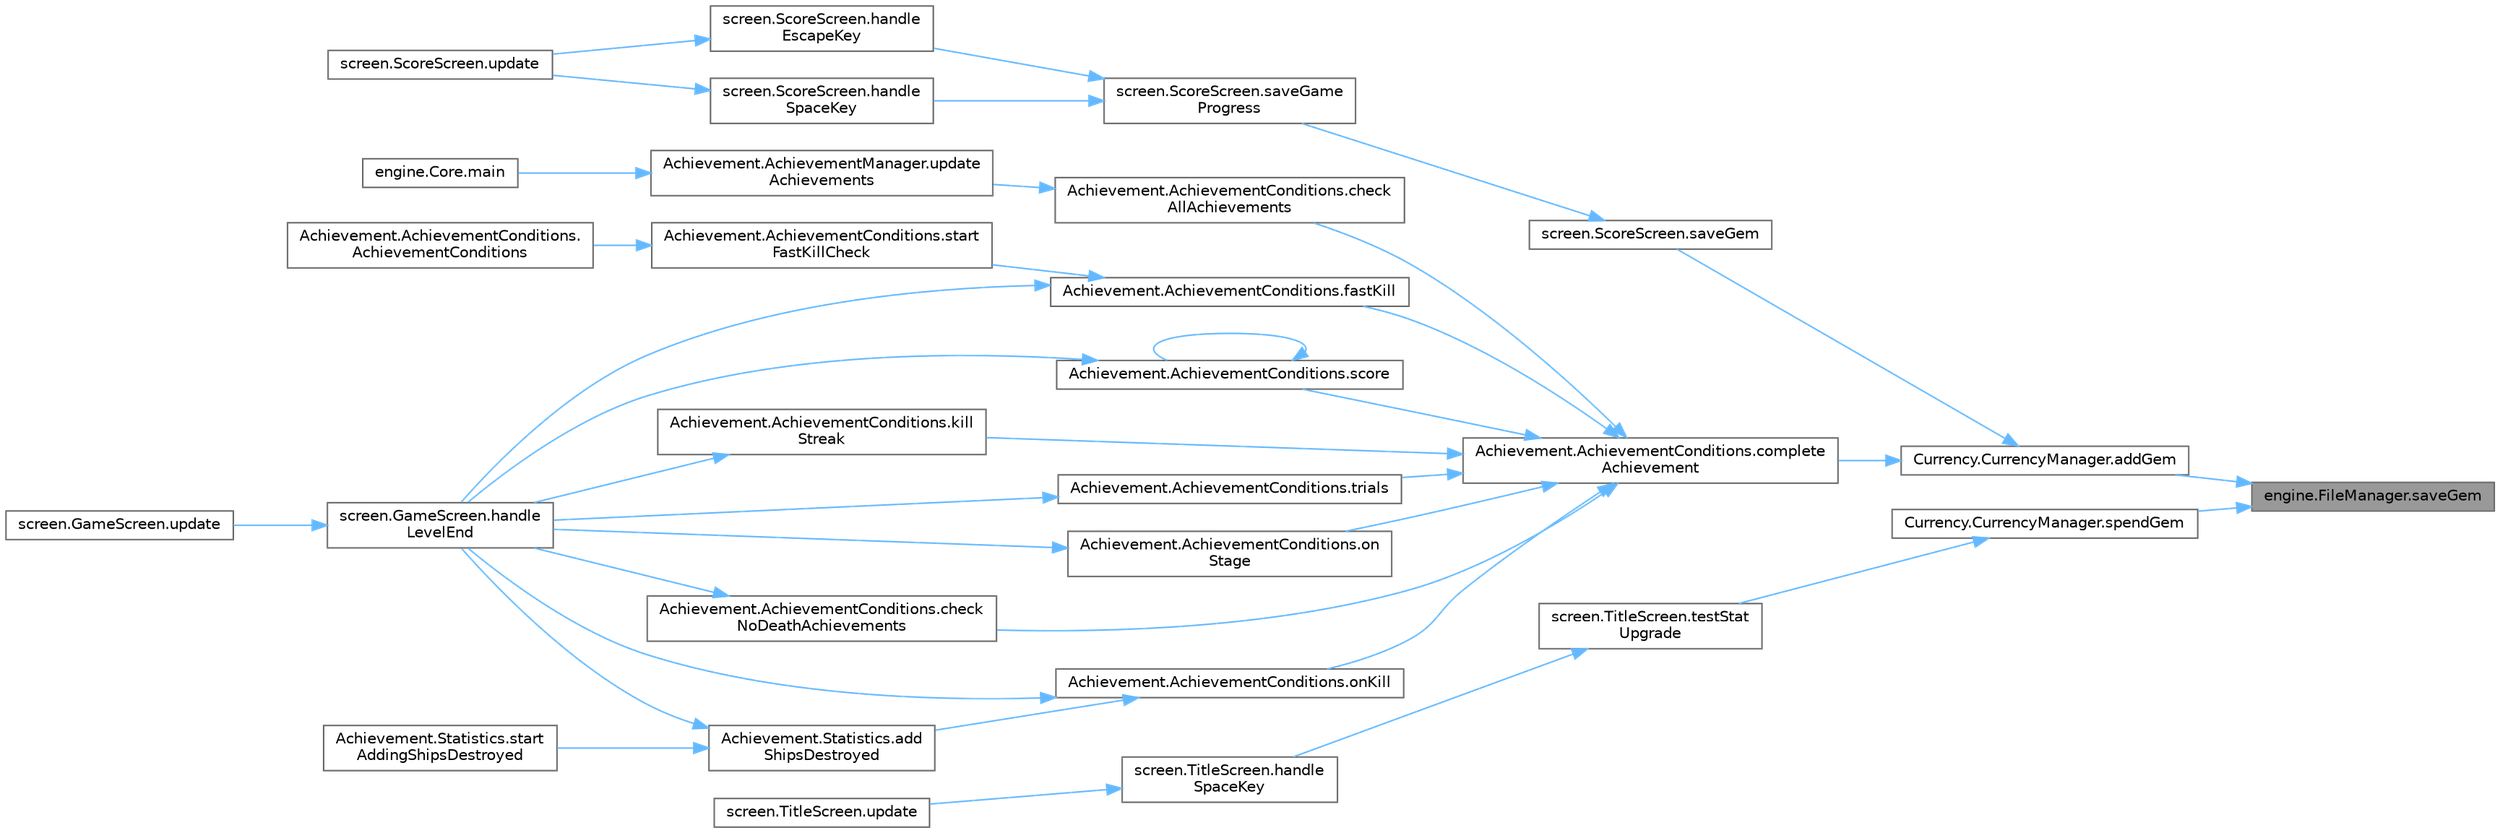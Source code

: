 digraph "engine.FileManager.saveGem"
{
 // LATEX_PDF_SIZE
  bgcolor="transparent";
  edge [fontname=Helvetica,fontsize=10,labelfontname=Helvetica,labelfontsize=10];
  node [fontname=Helvetica,fontsize=10,shape=box,height=0.2,width=0.4];
  rankdir="RL";
  Node1 [id="Node000001",label="engine.FileManager.saveGem",height=0.2,width=0.4,color="gray40", fillcolor="grey60", style="filled", fontcolor="black",tooltip="Saves user gem to disk."];
  Node1 -> Node2 [id="edge1_Node000001_Node000002",dir="back",color="steelblue1",style="solid",tooltip=" "];
  Node2 [id="Node000002",label="Currency.CurrencyManager.addGem",height=0.2,width=0.4,color="grey40", fillcolor="white", style="filled",URL="$class_currency_1_1_currency_manager.html#ad60b174c664ad0c85f62bd498fc3c1b0",tooltip="Add an amount of gem to the current gem."];
  Node2 -> Node3 [id="edge2_Node000002_Node000003",dir="back",color="steelblue1",style="solid",tooltip=" "];
  Node3 [id="Node000003",label="Achievement.AchievementConditions.complete\lAchievement",height=0.2,width=0.4,color="grey40", fillcolor="white", style="filled",URL="$class_achievement_1_1_achievement_conditions.html#a370857deb5c4dc35e2bd3191fb6834c1",tooltip=" "];
  Node3 -> Node4 [id="edge3_Node000003_Node000004",dir="back",color="steelblue1",style="solid",tooltip=" "];
  Node4 [id="Node000004",label="Achievement.AchievementConditions.check\lAllAchievements",height=0.2,width=0.4,color="grey40", fillcolor="white", style="filled",URL="$class_achievement_1_1_achievement_conditions.html#a99d262bc05fed539b97aa1107fcfba48",tooltip=" "];
  Node4 -> Node5 [id="edge4_Node000004_Node000005",dir="back",color="steelblue1",style="solid",tooltip=" "];
  Node5 [id="Node000005",label="Achievement.AchievementManager.update\lAchievements",height=0.2,width=0.4,color="grey40", fillcolor="white", style="filled",URL="$class_achievement_1_1_achievement_manager.html#af08cdf01288424b5d580ff7c820561ec",tooltip=" "];
  Node5 -> Node6 [id="edge5_Node000005_Node000006",dir="back",color="steelblue1",style="solid",tooltip=" "];
  Node6 [id="Node000006",label="engine.Core.main",height=0.2,width=0.4,color="grey40", fillcolor="white", style="filled",URL="$classengine_1_1_core.html#a57772a5de30ed8af04183baad8f1281e",tooltip="Test implementation."];
  Node3 -> Node7 [id="edge6_Node000003_Node000007",dir="back",color="steelblue1",style="solid",tooltip=" "];
  Node7 [id="Node000007",label="Achievement.AchievementConditions.check\lNoDeathAchievements",height=0.2,width=0.4,color="grey40", fillcolor="white", style="filled",URL="$class_achievement_1_1_achievement_conditions.html#ab3b45005bc2580da03cf08b1f13c44cb",tooltip=" "];
  Node7 -> Node8 [id="edge7_Node000007_Node000008",dir="back",color="steelblue1",style="solid",tooltip=" "];
  Node8 [id="Node000008",label="screen.GameScreen.handle\lLevelEnd",height=0.2,width=0.4,color="grey40", fillcolor="white", style="filled",URL="$classscreen_1_1_game_screen.html#a41e19e7b8b70f17d04c7787b81d5116c",tooltip=" "];
  Node8 -> Node9 [id="edge8_Node000008_Node000009",dir="back",color="steelblue1",style="solid",tooltip=" "];
  Node9 [id="Node000009",label="screen.GameScreen.update",height=0.2,width=0.4,color="grey40", fillcolor="white", style="filled",URL="$classscreen_1_1_game_screen.html#aea54bbc0cb5c6990c159be77532b94e0",tooltip="Updates the elements on screen and checks for events."];
  Node3 -> Node10 [id="edge9_Node000003_Node000010",dir="back",color="steelblue1",style="solid",tooltip=" "];
  Node10 [id="Node000010",label="Achievement.AchievementConditions.fastKill",height=0.2,width=0.4,color="grey40", fillcolor="white", style="filled",URL="$class_achievement_1_1_achievement_conditions.html#a97e05c2e6b58217292dc1c60f7c6542c",tooltip=" "];
  Node10 -> Node8 [id="edge10_Node000010_Node000008",dir="back",color="steelblue1",style="solid",tooltip=" "];
  Node10 -> Node11 [id="edge11_Node000010_Node000011",dir="back",color="steelblue1",style="solid",tooltip=" "];
  Node11 [id="Node000011",label="Achievement.AchievementConditions.start\lFastKillCheck",height=0.2,width=0.4,color="grey40", fillcolor="white", style="filled",URL="$class_achievement_1_1_achievement_conditions.html#aab304539b282cda2ac1eabc1994ccfe2",tooltip=" "];
  Node11 -> Node12 [id="edge12_Node000011_Node000012",dir="back",color="steelblue1",style="solid",tooltip=" "];
  Node12 [id="Node000012",label="Achievement.AchievementConditions.\lAchievementConditions",height=0.2,width=0.4,color="grey40", fillcolor="white", style="filled",URL="$class_achievement_1_1_achievement_conditions.html#a4b274e04be1f1bc7c0ef6010e68d0583",tooltip=" "];
  Node3 -> Node13 [id="edge13_Node000003_Node000013",dir="back",color="steelblue1",style="solid",tooltip=" "];
  Node13 [id="Node000013",label="Achievement.AchievementConditions.kill\lStreak",height=0.2,width=0.4,color="grey40", fillcolor="white", style="filled",URL="$class_achievement_1_1_achievement_conditions.html#ad3dd6057a9bfa438d4750cfa2c643e57",tooltip=" "];
  Node13 -> Node8 [id="edge14_Node000013_Node000008",dir="back",color="steelblue1",style="solid",tooltip=" "];
  Node3 -> Node14 [id="edge15_Node000003_Node000014",dir="back",color="steelblue1",style="solid",tooltip=" "];
  Node14 [id="Node000014",label="Achievement.AchievementConditions.onKill",height=0.2,width=0.4,color="grey40", fillcolor="white", style="filled",URL="$class_achievement_1_1_achievement_conditions.html#a5c82f71185fe8a0b03cea729d6a4d4fe",tooltip=" "];
  Node14 -> Node15 [id="edge16_Node000014_Node000015",dir="back",color="steelblue1",style="solid",tooltip=" "];
  Node15 [id="Node000015",label="Achievement.Statistics.add\lShipsDestroyed",height=0.2,width=0.4,color="grey40", fillcolor="white", style="filled",URL="$class_achievement_1_1_statistics.html#a59564a449d79bf40b07d6bca1feab4f9",tooltip="Add the number of ships destroyed so far to the previous record."];
  Node15 -> Node8 [id="edge17_Node000015_Node000008",dir="back",color="steelblue1",style="solid",tooltip=" "];
  Node15 -> Node16 [id="edge18_Node000015_Node000016",dir="back",color="steelblue1",style="solid",tooltip=" "];
  Node16 [id="Node000016",label="Achievement.Statistics.start\lAddingShipsDestroyed",height=0.2,width=0.4,color="grey40", fillcolor="white", style="filled",URL="$class_achievement_1_1_statistics.html#abf85693bc6a7f785a02fad922acc9bcc",tooltip=" "];
  Node14 -> Node8 [id="edge19_Node000014_Node000008",dir="back",color="steelblue1",style="solid",tooltip=" "];
  Node3 -> Node17 [id="edge20_Node000003_Node000017",dir="back",color="steelblue1",style="solid",tooltip=" "];
  Node17 [id="Node000017",label="Achievement.AchievementConditions.on\lStage",height=0.2,width=0.4,color="grey40", fillcolor="white", style="filled",URL="$class_achievement_1_1_achievement_conditions.html#a58e9009c80c1208580a23f8646ef423a",tooltip=" "];
  Node17 -> Node8 [id="edge21_Node000017_Node000008",dir="back",color="steelblue1",style="solid",tooltip=" "];
  Node3 -> Node18 [id="edge22_Node000003_Node000018",dir="back",color="steelblue1",style="solid",tooltip=" "];
  Node18 [id="Node000018",label="Achievement.AchievementConditions.score",height=0.2,width=0.4,color="grey40", fillcolor="white", style="filled",URL="$class_achievement_1_1_achievement_conditions.html#a2abd1058b6a5125525283f05ebc90f30",tooltip=" "];
  Node18 -> Node8 [id="edge23_Node000018_Node000008",dir="back",color="steelblue1",style="solid",tooltip=" "];
  Node18 -> Node18 [id="edge24_Node000018_Node000018",dir="back",color="steelblue1",style="solid",tooltip=" "];
  Node3 -> Node19 [id="edge25_Node000003_Node000019",dir="back",color="steelblue1",style="solid",tooltip=" "];
  Node19 [id="Node000019",label="Achievement.AchievementConditions.trials",height=0.2,width=0.4,color="grey40", fillcolor="white", style="filled",URL="$class_achievement_1_1_achievement_conditions.html#a13bba364bdccb0c5f713dd9c006e508d",tooltip=" "];
  Node19 -> Node8 [id="edge26_Node000019_Node000008",dir="back",color="steelblue1",style="solid",tooltip=" "];
  Node2 -> Node20 [id="edge27_Node000002_Node000020",dir="back",color="steelblue1",style="solid",tooltip=" "];
  Node20 [id="Node000020",label="screen.ScoreScreen.saveGem",height=0.2,width=0.4,color="grey40", fillcolor="white", style="filled",URL="$classscreen_1_1_score_screen.html#a7eb9637ed29cd1d517d7c64c6317bbc4",tooltip="Saves the gem into currency file."];
  Node20 -> Node21 [id="edge28_Node000020_Node000021",dir="back",color="steelblue1",style="solid",tooltip=" "];
  Node21 [id="Node000021",label="screen.ScoreScreen.saveGame\lProgress",height=0.2,width=0.4,color="grey40", fillcolor="white", style="filled",URL="$classscreen_1_1_score_screen.html#a41ff54b61e6d1d32adc72c07e2c3b3b6",tooltip=" "];
  Node21 -> Node22 [id="edge29_Node000021_Node000022",dir="back",color="steelblue1",style="solid",tooltip=" "];
  Node22 [id="Node000022",label="screen.ScoreScreen.handle\lEscapeKey",height=0.2,width=0.4,color="grey40", fillcolor="white", style="filled",URL="$classscreen_1_1_score_screen.html#a057479f036d6fbc727ae22c60f924d09",tooltip=" "];
  Node22 -> Node23 [id="edge30_Node000022_Node000023",dir="back",color="steelblue1",style="solid",tooltip=" "];
  Node23 [id="Node000023",label="screen.ScoreScreen.update",height=0.2,width=0.4,color="grey40", fillcolor="white", style="filled",URL="$classscreen_1_1_score_screen.html#a38e621d92395da75408301bb9873dbdf",tooltip="Updates the elements on screen and checks for events."];
  Node21 -> Node24 [id="edge31_Node000021_Node000024",dir="back",color="steelblue1",style="solid",tooltip=" "];
  Node24 [id="Node000024",label="screen.ScoreScreen.handle\lSpaceKey",height=0.2,width=0.4,color="grey40", fillcolor="white", style="filled",URL="$classscreen_1_1_score_screen.html#acbdd3f9cc0796d86422536b798d5c953",tooltip=" "];
  Node24 -> Node23 [id="edge32_Node000024_Node000023",dir="back",color="steelblue1",style="solid",tooltip=" "];
  Node1 -> Node25 [id="edge33_Node000001_Node000025",dir="back",color="steelblue1",style="solid",tooltip=" "];
  Node25 [id="Node000025",label="Currency.CurrencyManager.spendGem",height=0.2,width=0.4,color="grey40", fillcolor="white", style="filled",URL="$class_currency_1_1_currency_manager.html#a754185e8558ca2cec487fb3ddbbc4d7a",tooltip="Consume as much gem as the amount you have (cannot spend more than you currently have)."];
  Node25 -> Node26 [id="edge34_Node000025_Node000026",dir="back",color="steelblue1",style="solid",tooltip=" "];
  Node26 [id="Node000026",label="screen.TitleScreen.testStat\lUpgrade",height=0.2,width=0.4,color="grey40", fillcolor="white", style="filled",URL="$classscreen_1_1_title_screen.html#a64bde84610fa44a3ef12fcf017ef3217",tooltip="runs when player do buying things when store system is ready – unwrap annotated code and rename this ..."];
  Node26 -> Node27 [id="edge35_Node000026_Node000027",dir="back",color="steelblue1",style="solid",tooltip=" "];
  Node27 [id="Node000027",label="screen.TitleScreen.handle\lSpaceKey",height=0.2,width=0.4,color="grey40", fillcolor="white", style="filled",URL="$classscreen_1_1_title_screen.html#aecedcd5e961b0da973cf9ef5c37ece6c",tooltip=" "];
  Node27 -> Node28 [id="edge36_Node000027_Node000028",dir="back",color="steelblue1",style="solid",tooltip=" "];
  Node28 [id="Node000028",label="screen.TitleScreen.update",height=0.2,width=0.4,color="grey40", fillcolor="white", style="filled",URL="$classscreen_1_1_title_screen.html#a3d9cb268fcea0fb80c636094b7da3a3d",tooltip="Updates the elements on screen and checks for events."];
}
